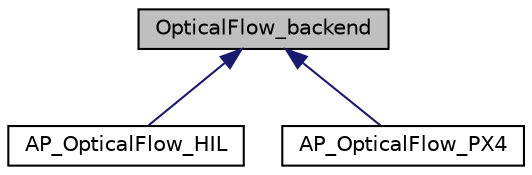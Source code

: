 digraph "OpticalFlow_backend"
{
 // INTERACTIVE_SVG=YES
  edge [fontname="Helvetica",fontsize="10",labelfontname="Helvetica",labelfontsize="10"];
  node [fontname="Helvetica",fontsize="10",shape=record];
  Node1 [label="OpticalFlow_backend",height=0.2,width=0.4,color="black", fillcolor="grey75", style="filled" fontcolor="black"];
  Node1 -> Node2 [dir="back",color="midnightblue",fontsize="10",style="solid",fontname="Helvetica"];
  Node2 [label="AP_OpticalFlow_HIL",height=0.2,width=0.4,color="black", fillcolor="white", style="filled",URL="$classAP__OpticalFlow__HIL.html",tooltip="-*- tab-width: 4; Mode: C++; c-basic-offset: 4; indent-tabs-mode: nil -*- "];
  Node1 -> Node3 [dir="back",color="midnightblue",fontsize="10",style="solid",fontname="Helvetica"];
  Node3 [label="AP_OpticalFlow_PX4",height=0.2,width=0.4,color="black", fillcolor="white", style="filled",URL="$classAP__OpticalFlow__PX4.html",tooltip="-*- tab-width: 4; Mode: C++; c-basic-offset: 4; indent-tabs-mode: nil -*- "];
}
